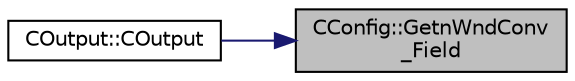 digraph "CConfig::GetnWndConv_Field"
{
 // LATEX_PDF_SIZE
  edge [fontname="Helvetica",fontsize="10",labelfontname="Helvetica",labelfontsize="10"];
  node [fontname="Helvetica",fontsize="10",shape=record];
  rankdir="RL";
  Node1 [label="CConfig::GetnWndConv\l_Field",height=0.2,width=0.4,color="black", fillcolor="grey75", style="filled", fontcolor="black",tooltip="Get the number of convergence monitoring fields for time convergence monitoring. return Number of con..."];
  Node1 -> Node2 [dir="back",color="midnightblue",fontsize="10",style="solid",fontname="Helvetica"];
  Node2 [label="COutput::COutput",height=0.2,width=0.4,color="black", fillcolor="white", style="filled",URL="$classCOutput.html#aaa7c40fcaab595257d7809cd4bec617b",tooltip="Constructor of the class."];
}
